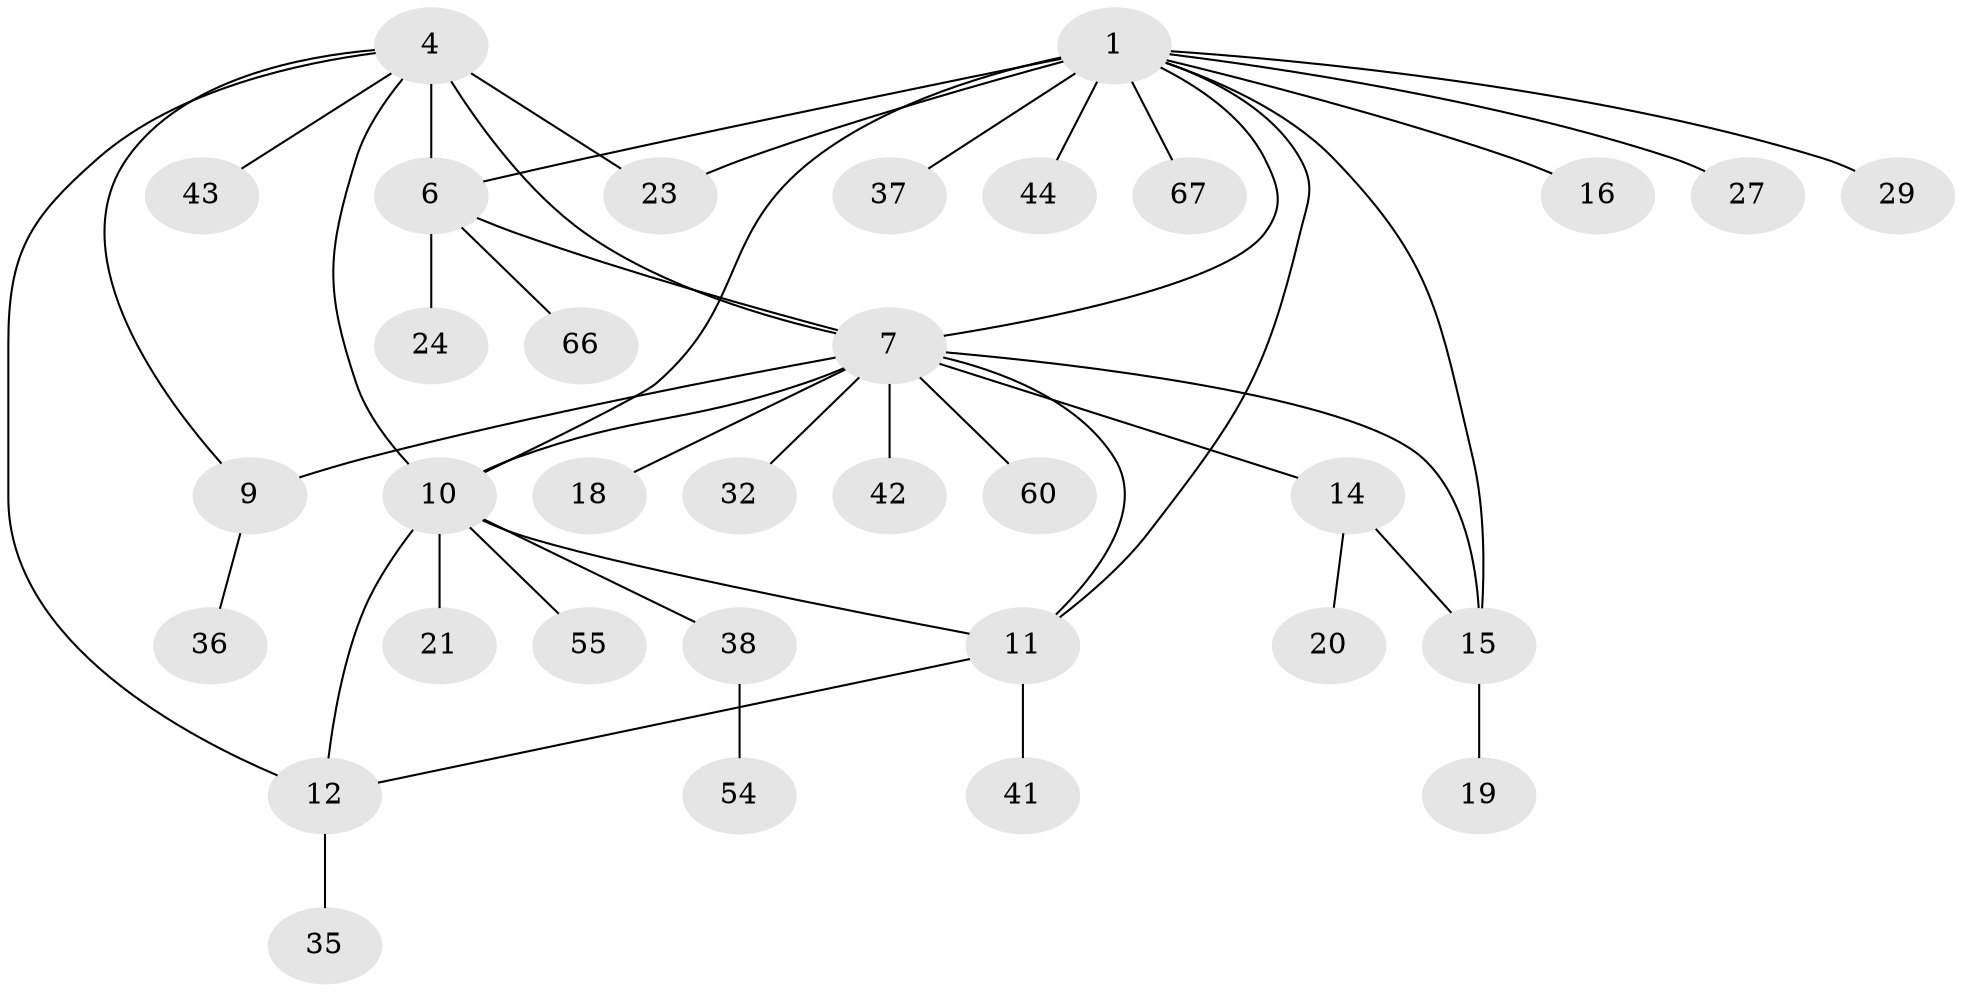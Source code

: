 // original degree distribution, {7: 0.029850746268656716, 9: 0.04477611940298507, 6: 0.029850746268656716, 5: 0.029850746268656716, 8: 0.029850746268656716, 4: 0.05970149253731343, 2: 0.19402985074626866, 1: 0.5223880597014925, 3: 0.05970149253731343}
// Generated by graph-tools (version 1.1) at 2025/15/03/09/25 04:15:54]
// undirected, 33 vertices, 44 edges
graph export_dot {
graph [start="1"]
  node [color=gray90,style=filled];
  1 [super="+28+3+2"];
  4 [super="+5"];
  6;
  7 [super="+8+64"];
  9 [super="+57"];
  10;
  11 [super="+61+40+33"];
  12;
  14 [super="+52+58"];
  15;
  16 [super="+63"];
  18;
  19;
  20 [super="+51"];
  21;
  23 [super="+50+26"];
  24;
  27 [super="+31"];
  29;
  32;
  35;
  36 [super="+59+45"];
  37;
  38;
  41;
  42;
  43;
  44 [super="+53"];
  54;
  55;
  60;
  66;
  67;
  1 -- 7;
  1 -- 10 [weight=2];
  1 -- 27;
  1 -- 29;
  1 -- 16;
  1 -- 67;
  1 -- 37;
  1 -- 15;
  1 -- 11;
  1 -- 44;
  1 -- 6;
  1 -- 23 [weight=2];
  4 -- 6 [weight=2];
  4 -- 12;
  4 -- 23;
  4 -- 10;
  4 -- 43;
  4 -- 7 [weight=2];
  4 -- 9;
  6 -- 24;
  6 -- 66;
  6 -- 7;
  7 -- 9 [weight=2];
  7 -- 32;
  7 -- 10;
  7 -- 11;
  7 -- 42;
  7 -- 14;
  7 -- 15;
  7 -- 18;
  7 -- 60;
  9 -- 36;
  10 -- 11;
  10 -- 12;
  10 -- 21;
  10 -- 38;
  10 -- 55;
  11 -- 12;
  11 -- 41;
  12 -- 35;
  14 -- 15;
  14 -- 20;
  15 -- 19;
  38 -- 54;
}
